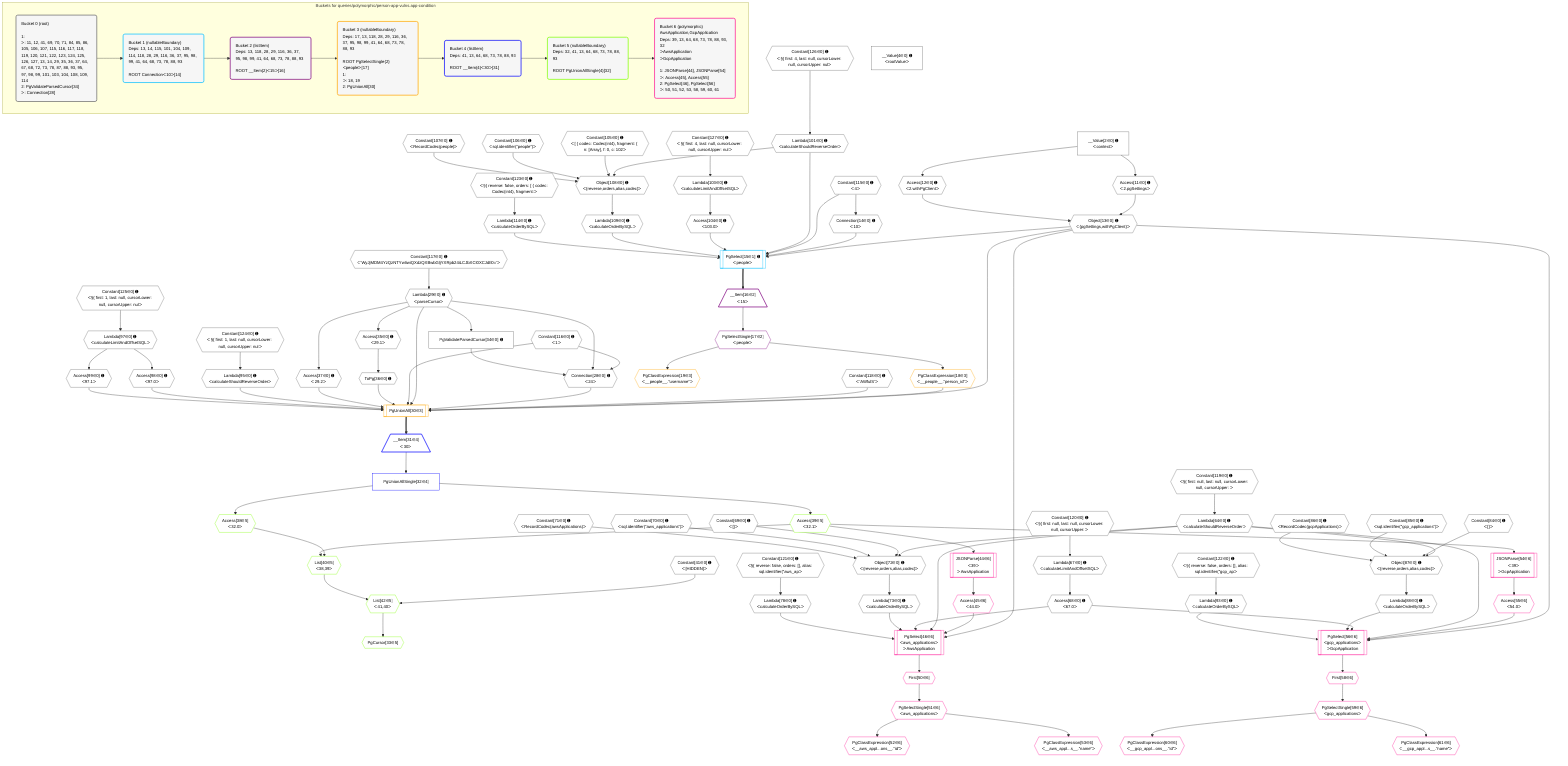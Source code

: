 %%{init: {'themeVariables': { 'fontSize': '12px'}}}%%
graph TD
    classDef path fill:#eee,stroke:#000,color:#000
    classDef plan fill:#fff,stroke-width:1px,color:#000
    classDef itemplan fill:#fff,stroke-width:2px,color:#000
    classDef unbatchedplan fill:#dff,stroke-width:1px,color:#000
    classDef sideeffectplan fill:#fcc,stroke-width:2px,color:#000
    classDef bucket fill:#f6f6f6,color:#000,stroke-width:2px,text-align:left


    %% plan dependencies
    Object72{{"Object[72∈0] ➊<br />ᐸ{reverse,orders,alias,codec}ᐳ"}}:::plan
    Lambda64{{"Lambda[64∈0] ➊<br />ᐸcalculateShouldReverseOrderᐳ"}}:::plan
    Constant69{{"Constant[69∈0] ➊<br />ᐸ[]ᐳ"}}:::plan
    Constant70{{"Constant[70∈0] ➊<br />ᐸsql.identifier(”aws_applications”)ᐳ"}}:::plan
    Constant71{{"Constant[71∈0] ➊<br />ᐸRecordCodec(awsApplications)ᐳ"}}:::plan
    Lambda64 & Constant69 & Constant70 & Constant71 --> Object72
    Object87{{"Object[87∈0] ➊<br />ᐸ{reverse,orders,alias,codec}ᐳ"}}:::plan
    Constant84{{"Constant[84∈0] ➊<br />ᐸ[]ᐳ"}}:::plan
    Constant85{{"Constant[85∈0] ➊<br />ᐸsql.identifier(”gcp_applications”)ᐳ"}}:::plan
    Constant86{{"Constant[86∈0] ➊<br />ᐸRecordCodec(gcpApplications)ᐳ"}}:::plan
    Lambda64 & Constant84 & Constant85 & Constant86 --> Object87
    Object108{{"Object[108∈0] ➊<br />ᐸ{reverse,orders,alias,codec}ᐳ"}}:::plan
    Lambda101{{"Lambda[101∈0] ➊<br />ᐸcalculateShouldReverseOrderᐳ"}}:::plan
    Constant105{{"Constant[105∈0] ➊<br />ᐸ[ { codec: Codec(int4), fragment: { n: [Array], f: 0, c: 102ᐳ"}}:::plan
    Constant106{{"Constant[106∈0] ➊<br />ᐸsql.identifier(”people”)ᐳ"}}:::plan
    Constant107{{"Constant[107∈0] ➊<br />ᐸRecordCodec(people)ᐳ"}}:::plan
    Lambda101 & Constant105 & Constant106 & Constant107 --> Object108
    Connection28{{"Connection[28∈0] ➊<br />ᐸ24ᐳ"}}:::plan
    Constant116{{"Constant[116∈0] ➊<br />ᐸ1ᐳ"}}:::plan
    Lambda29{{"Lambda[29∈0] ➊<br />ᐸparseCursorᐳ"}}:::plan
    PgValidateParsedCursor34["PgValidateParsedCursor[34∈0] ➊"]:::plan
    Constant116 & Lambda29 & PgValidateParsedCursor34 --> Connection28
    Object13{{"Object[13∈0] ➊<br />ᐸ{pgSettings,withPgClient}ᐳ"}}:::plan
    Access11{{"Access[11∈0] ➊<br />ᐸ2.pgSettingsᐳ"}}:::plan
    Access12{{"Access[12∈0] ➊<br />ᐸ2.withPgClientᐳ"}}:::plan
    Access11 & Access12 --> Object13
    __Value2["__Value[2∈0] ➊<br />ᐸcontextᐳ"]:::plan
    __Value2 --> Access11
    __Value2 --> Access12
    Connection14{{"Connection[14∈0] ➊<br />ᐸ10ᐳ"}}:::plan
    Constant115{{"Constant[115∈0] ➊<br />ᐸ4ᐳ"}}:::plan
    Constant115 --> Connection14
    Constant117{{"Constant[117∈0] ➊<br />ᐸ'WyJjMDM4YzQzNTYwIiwiQXdzQXBwbGljYXRpb24iLCJbXCI0XCJdIl0='ᐳ"}}:::plan
    Constant117 --> Lambda29
    Lambda29 --> PgValidateParsedCursor34
    Access35{{"Access[35∈0] ➊<br />ᐸ29.1ᐳ"}}:::plan
    Lambda29 --> Access35
    ToPg36{{"ToPg[36∈0] ➊"}}:::plan
    Access35 --> ToPg36
    Access37{{"Access[37∈0] ➊<br />ᐸ29.2ᐳ"}}:::plan
    Lambda29 --> Access37
    Constant119{{"Constant[119∈0] ➊<br />ᐸ§{ first: null, last: null, cursorLower: null, cursorUpper: ᐳ"}}:::plan
    Constant119 --> Lambda64
    Lambda67{{"Lambda[67∈0] ➊<br />ᐸcalculateLimitAndOffsetSQLᐳ"}}:::plan
    Constant120{{"Constant[120∈0] ➊<br />ᐸ§{ first: null, last: null, cursorLower: null, cursorUpper: ᐳ"}}:::plan
    Constant120 --> Lambda67
    Access68{{"Access[68∈0] ➊<br />ᐸ67.0ᐳ"}}:::plan
    Lambda67 --> Access68
    Lambda73{{"Lambda[73∈0] ➊<br />ᐸcalculateOrderBySQLᐳ"}}:::plan
    Object72 --> Lambda73
    Lambda78{{"Lambda[78∈0] ➊<br />ᐸcalculateOrderBySQLᐳ"}}:::plan
    Constant121{{"Constant[121∈0] ➊<br />ᐸ§{ reverse: false, orders: [], alias: sql.identifier(”aws_apᐳ"}}:::plan
    Constant121 --> Lambda78
    Lambda88{{"Lambda[88∈0] ➊<br />ᐸcalculateOrderBySQLᐳ"}}:::plan
    Object87 --> Lambda88
    Lambda93{{"Lambda[93∈0] ➊<br />ᐸcalculateOrderBySQLᐳ"}}:::plan
    Constant122{{"Constant[122∈0] ➊<br />ᐸ§{ reverse: false, orders: [], alias: sql.identifier(”gcp_apᐳ"}}:::plan
    Constant122 --> Lambda93
    Lambda95{{"Lambda[95∈0] ➊<br />ᐸcalculateShouldReverseOrderᐳ"}}:::plan
    Constant124{{"Constant[124∈0] ➊<br />ᐸ§{ first: 1, last: null, cursorLower: null, cursorUpper: nulᐳ"}}:::plan
    Constant124 --> Lambda95
    Lambda97{{"Lambda[97∈0] ➊<br />ᐸcalculateLimitAndOffsetSQLᐳ"}}:::plan
    Constant125{{"Constant[125∈0] ➊<br />ᐸ§{ first: 1, last: null, cursorLower: null, cursorUpper: nulᐳ"}}:::plan
    Constant125 --> Lambda97
    Access98{{"Access[98∈0] ➊<br />ᐸ97.0ᐳ"}}:::plan
    Lambda97 --> Access98
    Access99{{"Access[99∈0] ➊<br />ᐸ97.1ᐳ"}}:::plan
    Lambda97 --> Access99
    Constant126{{"Constant[126∈0] ➊<br />ᐸ§{ first: 4, last: null, cursorLower: null, cursorUpper: nulᐳ"}}:::plan
    Constant126 --> Lambda101
    Lambda103{{"Lambda[103∈0] ➊<br />ᐸcalculateLimitAndOffsetSQLᐳ"}}:::plan
    Constant127{{"Constant[127∈0] ➊<br />ᐸ§{ first: 4, last: null, cursorLower: null, cursorUpper: nulᐳ"}}:::plan
    Constant127 --> Lambda103
    Access104{{"Access[104∈0] ➊<br />ᐸ103.0ᐳ"}}:::plan
    Lambda103 --> Access104
    Lambda109{{"Lambda[109∈0] ➊<br />ᐸcalculateOrderBySQLᐳ"}}:::plan
    Object108 --> Lambda109
    Lambda114{{"Lambda[114∈0] ➊<br />ᐸcalculateOrderBySQLᐳ"}}:::plan
    Constant123{{"Constant[123∈0] ➊<br />ᐸ§{ reverse: false, orders: [ { codec: Codec(int4), fragment:ᐳ"}}:::plan
    Constant123 --> Lambda114
    __Value4["__Value[4∈0] ➊<br />ᐸrootValueᐳ"]:::plan
    Constant41{{"Constant[41∈0] ➊<br />ᐸ[HIDDEN]ᐳ"}}:::plan
    Constant118{{"Constant[118∈0] ➊<br />ᐸ'AWfulS'ᐳ"}}:::plan
    PgSelect15[["PgSelect[15∈1] ➊<br />ᐸpeopleᐳ"]]:::plan
    Object13 & Connection14 & Constant115 & Lambda101 & Access104 & Lambda109 & Lambda114 --> PgSelect15
    __Item16[/"__Item[16∈2]<br />ᐸ15ᐳ"\]:::itemplan
    PgSelect15 ==> __Item16
    PgSelectSingle17{{"PgSelectSingle[17∈2]<br />ᐸpeopleᐳ"}}:::plan
    __Item16 --> PgSelectSingle17
    PgUnionAll30[["PgUnionAll[30∈3]"]]:::plan
    PgClassExpression18{{"PgClassExpression[18∈3]<br />ᐸ__people__.”person_id”ᐳ"}}:::plan
    Object13 & PgClassExpression18 & Constant118 & Connection28 & Lambda29 & Constant116 & ToPg36 & Access37 & Lambda95 & Access98 & Access99 --> PgUnionAll30
    PgSelectSingle17 --> PgClassExpression18
    PgClassExpression19{{"PgClassExpression[19∈3]<br />ᐸ__people__.”username”ᐳ"}}:::plan
    PgSelectSingle17 --> PgClassExpression19
    __Item31[/"__Item[31∈4]<br />ᐸ30ᐳ"\]:::itemplan
    PgUnionAll30 ==> __Item31
    PgUnionAllSingle32["PgUnionAllSingle[32∈4]"]:::plan
    __Item31 --> PgUnionAllSingle32
    List40{{"List[40∈5]<br />ᐸ38,39ᐳ"}}:::plan
    Access38{{"Access[38∈5]<br />ᐸ32.0ᐳ"}}:::plan
    Access39{{"Access[39∈5]<br />ᐸ32.1ᐳ"}}:::plan
    Access38 & Access39 --> List40
    List42{{"List[42∈5]<br />ᐸ41,40ᐳ"}}:::plan
    Constant41 & List40 --> List42
    PgCursor33{{"PgCursor[33∈5]"}}:::plan
    List42 --> PgCursor33
    PgUnionAllSingle32 --> Access38
    PgUnionAllSingle32 --> Access39
    PgSelect46[["PgSelect[46∈6]<br />ᐸaws_applicationsᐳ<br />ᐳAwsApplication"]]:::plan
    Access45{{"Access[45∈6]<br />ᐸ44.0ᐳ"}}:::plan
    Object13 & Access45 & Lambda64 & Access68 & Lambda73 & Lambda78 --> PgSelect46
    PgSelect56[["PgSelect[56∈6]<br />ᐸgcp_applicationsᐳ<br />ᐳGcpApplication"]]:::plan
    Access55{{"Access[55∈6]<br />ᐸ54.0ᐳ"}}:::plan
    Object13 & Access55 & Lambda64 & Access68 & Lambda88 & Lambda93 --> PgSelect56
    JSONParse44[["JSONParse[44∈6]<br />ᐸ39ᐳ<br />ᐳAwsApplication"]]:::plan
    Access39 --> JSONParse44
    JSONParse44 --> Access45
    First50{{"First[50∈6]"}}:::plan
    PgSelect46 --> First50
    PgSelectSingle51{{"PgSelectSingle[51∈6]<br />ᐸaws_applicationsᐳ"}}:::plan
    First50 --> PgSelectSingle51
    PgClassExpression52{{"PgClassExpression[52∈6]<br />ᐸ__aws_appl...ons__.”id”ᐳ"}}:::plan
    PgSelectSingle51 --> PgClassExpression52
    PgClassExpression53{{"PgClassExpression[53∈6]<br />ᐸ__aws_appl...s__.”name”ᐳ"}}:::plan
    PgSelectSingle51 --> PgClassExpression53
    JSONParse54[["JSONParse[54∈6]<br />ᐸ39ᐳ<br />ᐳGcpApplication"]]:::plan
    Access39 --> JSONParse54
    JSONParse54 --> Access55
    First58{{"First[58∈6]"}}:::plan
    PgSelect56 --> First58
    PgSelectSingle59{{"PgSelectSingle[59∈6]<br />ᐸgcp_applicationsᐳ"}}:::plan
    First58 --> PgSelectSingle59
    PgClassExpression60{{"PgClassExpression[60∈6]<br />ᐸ__gcp_appl...ons__.”id”ᐳ"}}:::plan
    PgSelectSingle59 --> PgClassExpression60
    PgClassExpression61{{"PgClassExpression[61∈6]<br />ᐸ__gcp_appl...s__.”name”ᐳ"}}:::plan
    PgSelectSingle59 --> PgClassExpression61

    %% define steps

    subgraph "Buckets for queries/polymorphic/person-app-vulns.app-condition"
    Bucket0("Bucket 0 (root)<br /><br />1: <br />ᐳ: 11, 12, 41, 69, 70, 71, 84, 85, 86, 105, 106, 107, 115, 116, 117, 118, 119, 120, 121, 122, 123, 124, 125, 126, 127, 13, 14, 29, 35, 36, 37, 64, 67, 68, 72, 73, 78, 87, 88, 93, 95, 97, 98, 99, 101, 103, 104, 108, 109, 114<br />2: PgValidateParsedCursor[34]<br />ᐳ: Connection[28]"):::bucket
    classDef bucket0 stroke:#696969
    class Bucket0,__Value2,__Value4,Access11,Access12,Object13,Connection14,Connection28,Lambda29,PgValidateParsedCursor34,Access35,ToPg36,Access37,Constant41,Lambda64,Lambda67,Access68,Constant69,Constant70,Constant71,Object72,Lambda73,Lambda78,Constant84,Constant85,Constant86,Object87,Lambda88,Lambda93,Lambda95,Lambda97,Access98,Access99,Lambda101,Lambda103,Access104,Constant105,Constant106,Constant107,Object108,Lambda109,Lambda114,Constant115,Constant116,Constant117,Constant118,Constant119,Constant120,Constant121,Constant122,Constant123,Constant124,Constant125,Constant126,Constant127 bucket0
    Bucket1("Bucket 1 (nullableBoundary)<br />Deps: 13, 14, 115, 101, 104, 109, 114, 118, 28, 29, 116, 36, 37, 95, 98, 99, 41, 64, 68, 73, 78, 88, 93<br /><br />ROOT Connectionᐸ10ᐳ[14]"):::bucket
    classDef bucket1 stroke:#00bfff
    class Bucket1,PgSelect15 bucket1
    Bucket2("Bucket 2 (listItem)<br />Deps: 13, 118, 28, 29, 116, 36, 37, 95, 98, 99, 41, 64, 68, 73, 78, 88, 93<br /><br />ROOT __Item{2}ᐸ15ᐳ[16]"):::bucket
    classDef bucket2 stroke:#7f007f
    class Bucket2,__Item16,PgSelectSingle17 bucket2
    Bucket3("Bucket 3 (nullableBoundary)<br />Deps: 17, 13, 118, 28, 29, 116, 36, 37, 95, 98, 99, 41, 64, 68, 73, 78, 88, 93<br /><br />ROOT PgSelectSingle{2}ᐸpeopleᐳ[17]<br />1: <br />ᐳ: 18, 19<br />2: PgUnionAll[30]"):::bucket
    classDef bucket3 stroke:#ffa500
    class Bucket3,PgClassExpression18,PgClassExpression19,PgUnionAll30 bucket3
    Bucket4("Bucket 4 (listItem)<br />Deps: 41, 13, 64, 68, 73, 78, 88, 93<br /><br />ROOT __Item{4}ᐸ30ᐳ[31]"):::bucket
    classDef bucket4 stroke:#0000ff
    class Bucket4,__Item31,PgUnionAllSingle32 bucket4
    Bucket5("Bucket 5 (nullableBoundary)<br />Deps: 32, 41, 13, 64, 68, 73, 78, 88, 93<br /><br />ROOT PgUnionAllSingle{4}[32]"):::bucket
    classDef bucket5 stroke:#7fff00
    class Bucket5,PgCursor33,Access38,Access39,List40,List42 bucket5
    Bucket6("Bucket 6 (polymorphic)<br />AwsApplication,GcpApplication<br />Deps: 39, 13, 64, 68, 73, 78, 88, 93, 32<br />ᐳAwsApplication<br />ᐳGcpApplication<br /><br />1: JSONParse[44], JSONParse[54]<br />ᐳ: Access[45], Access[55]<br />2: PgSelect[46], PgSelect[56]<br />ᐳ: 50, 51, 52, 53, 58, 59, 60, 61"):::bucket
    classDef bucket6 stroke:#ff1493
    class Bucket6,JSONParse44,Access45,PgSelect46,First50,PgSelectSingle51,PgClassExpression52,PgClassExpression53,JSONParse54,Access55,PgSelect56,First58,PgSelectSingle59,PgClassExpression60,PgClassExpression61 bucket6
    Bucket0 --> Bucket1
    Bucket1 --> Bucket2
    Bucket2 --> Bucket3
    Bucket3 --> Bucket4
    Bucket4 --> Bucket5
    Bucket5 --> Bucket6
    end